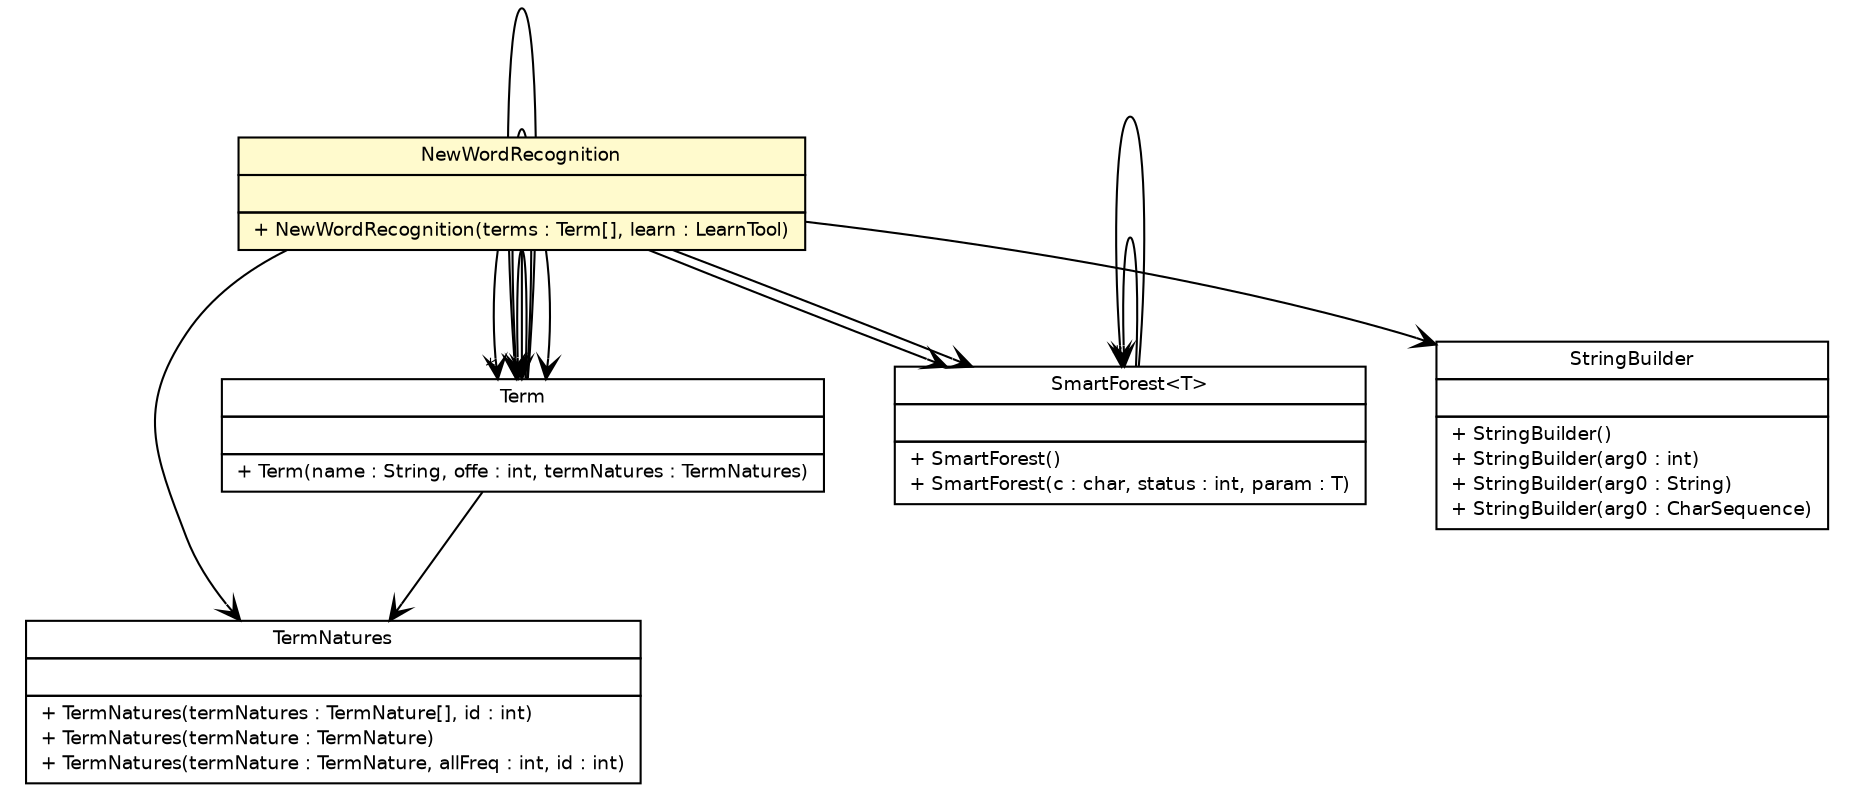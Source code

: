 #!/usr/local/bin/dot
#
# Class diagram 
# Generated by UmlGraph version 4.6 (http://www.spinellis.gr/sw/umlgraph)
#

digraph G {
	edge [fontname="Helvetica",fontsize=10,labelfontname="Helvetica",labelfontsize=10];
	node [fontname="Helvetica",fontsize=10,shape=plaintext];
	// org.soul.domain.TermNatures
	c10065 [label=<<table border="0" cellborder="1" cellspacing="0" cellpadding="2" port="p" href="../domain/TermNatures.html">
		<tr><td><table border="0" cellspacing="0" cellpadding="1">
			<tr><td> TermNatures </td></tr>
		</table></td></tr>
		<tr><td><table border="0" cellspacing="0" cellpadding="1">
			<tr><td align="left">  </td></tr>
		</table></td></tr>
		<tr><td><table border="0" cellspacing="0" cellpadding="1">
			<tr><td align="left"> + TermNatures(termNatures : TermNature[], id : int) </td></tr>
			<tr><td align="left"> + TermNatures(termNature : TermNature) </td></tr>
			<tr><td align="left"> + TermNatures(termNature : TermNature, allFreq : int, id : int) </td></tr>
		</table></td></tr>
		</table>>, fontname="Helvetica", fontcolor="black", fontsize=9.0];
	// org.soul.domain.Term
	c10066 [label=<<table border="0" cellborder="1" cellspacing="0" cellpadding="2" port="p" href="../domain/Term.html">
		<tr><td><table border="0" cellspacing="0" cellpadding="1">
			<tr><td> Term </td></tr>
		</table></td></tr>
		<tr><td><table border="0" cellspacing="0" cellpadding="1">
			<tr><td align="left">  </td></tr>
		</table></td></tr>
		<tr><td><table border="0" cellspacing="0" cellpadding="1">
			<tr><td align="left"> + Term(name : String, offe : int, termNatures : TermNatures) </td></tr>
		</table></td></tr>
		</table>>, fontname="Helvetica", fontcolor="black", fontsize=9.0];
	// org.soul.treeSplit.SmartForest<T>
	c10073 [label=<<table border="0" cellborder="1" cellspacing="0" cellpadding="2" port="p" href="../treeSplit/SmartForest.html">
		<tr><td><table border="0" cellspacing="0" cellpadding="1">
			<tr><td> SmartForest&lt;T&gt; </td></tr>
		</table></td></tr>
		<tr><td><table border="0" cellspacing="0" cellpadding="1">
			<tr><td align="left">  </td></tr>
		</table></td></tr>
		<tr><td><table border="0" cellspacing="0" cellpadding="1">
			<tr><td align="left"> + SmartForest() </td></tr>
			<tr><td align="left"> + SmartForest(c : char, status : int, param : T) </td></tr>
		</table></td></tr>
		</table>>, fontname="Helvetica", fontcolor="black", fontsize=9.0];
	// org.soul.recognition.NewWordRecognition
	c10101 [label=<<table border="0" cellborder="1" cellspacing="0" cellpadding="2" port="p" bgcolor="lemonChiffon" href="./NewWordRecognition.html">
		<tr><td><table border="0" cellspacing="0" cellpadding="1">
			<tr><td> NewWordRecognition </td></tr>
		</table></td></tr>
		<tr><td><table border="0" cellspacing="0" cellpadding="1">
			<tr><td align="left">  </td></tr>
		</table></td></tr>
		<tr><td><table border="0" cellspacing="0" cellpadding="1">
			<tr><td align="left"> + NewWordRecognition(terms : Term[], learn : LearnTool) </td></tr>
		</table></td></tr>
		</table>>, fontname="Helvetica", fontcolor="black", fontsize=9.0];
	// org.soul.domain.Term NAVASSOC org.soul.domain.TermNatures
	c10066:p -> c10065:p [taillabel="", label="", headlabel="", fontname="Helvetica", fontcolor="black", fontsize=10.0, color="black", arrowhead=open];
	// org.soul.domain.Term NAVASSOC org.soul.domain.Term
	c10066:p -> c10066:p [taillabel="", label="", headlabel="", fontname="Helvetica", fontcolor="black", fontsize=10.0, color="black", arrowhead=open];
	// org.soul.domain.Term NAVASSOC org.soul.domain.Term
	c10066:p -> c10066:p [taillabel="", label="", headlabel="", fontname="Helvetica", fontcolor="black", fontsize=10.0, color="black", arrowhead=open];
	// org.soul.domain.Term NAVASSOC org.soul.domain.Term
	c10066:p -> c10066:p [taillabel="", label="", headlabel="", fontname="Helvetica", fontcolor="black", fontsize=10.0, color="black", arrowhead=open];
	// org.soul.treeSplit.SmartForest<T> NAVASSOC org.soul.treeSplit.SmartForest<T>
	c10073:p -> c10073:p [taillabel="", label="", headlabel="*", fontname="Helvetica", fontcolor="black", fontsize=10.0, color="black", arrowhead=open];
	// org.soul.treeSplit.SmartForest<T> NAVASSOC org.soul.treeSplit.SmartForest<T>
	c10073:p -> c10073:p [taillabel="", label="", headlabel="", fontname="Helvetica", fontcolor="black", fontsize=10.0, color="black", arrowhead=open];
	// org.soul.recognition.NewWordRecognition NAVASSOC org.soul.domain.Term
	c10101:p -> c10066:p [taillabel="", label="", headlabel="*", fontname="Helvetica", fontcolor="black", fontsize=10.0, color="black", arrowhead=open];
	// org.soul.recognition.NewWordRecognition NAVASSOC java.lang.StringBuilder
	c10101:p -> c10103:p [taillabel="", label="", headlabel="", fontname="Helvetica", fontcolor="black", fontsize=10.0, color="black", arrowhead=open];
	// org.soul.recognition.NewWordRecognition NAVASSOC org.soul.treeSplit.SmartForest<T>
	c10101:p -> c10073:p [taillabel="", label="", headlabel="", fontname="Helvetica", fontcolor="black", fontsize=10.0, color="black", arrowhead=open];
	// org.soul.recognition.NewWordRecognition NAVASSOC org.soul.treeSplit.SmartForest<T>
	c10101:p -> c10073:p [taillabel="", label="", headlabel="", fontname="Helvetica", fontcolor="black", fontsize=10.0, color="black", arrowhead=open];
	// org.soul.recognition.NewWordRecognition NAVASSOC org.soul.domain.TermNatures
	c10101:p -> c10065:p [taillabel="", label="", headlabel="", fontname="Helvetica", fontcolor="black", fontsize=10.0, color="black", arrowhead=open];
	// org.soul.recognition.NewWordRecognition NAVASSOC org.soul.domain.Term
	c10101:p -> c10066:p [taillabel="", label="", headlabel="", fontname="Helvetica", fontcolor="black", fontsize=10.0, color="black", arrowhead=open];
	// org.soul.recognition.NewWordRecognition NAVASSOC org.soul.domain.Term
	c10101:p -> c10066:p [taillabel="", label="", headlabel="", fontname="Helvetica", fontcolor="black", fontsize=10.0, color="black", arrowhead=open];
	// java.lang.StringBuilder
	c10103 [label=<<table border="0" cellborder="1" cellspacing="0" cellpadding="2" port="p" href="http://java.sun.com/j2se/1.4.2/docs/api/java/lang/StringBuilder.html">
		<tr><td><table border="0" cellspacing="0" cellpadding="1">
			<tr><td> StringBuilder </td></tr>
		</table></td></tr>
		<tr><td><table border="0" cellspacing="0" cellpadding="1">
			<tr><td align="left">  </td></tr>
		</table></td></tr>
		<tr><td><table border="0" cellspacing="0" cellpadding="1">
			<tr><td align="left"> + StringBuilder() </td></tr>
			<tr><td align="left"> + StringBuilder(arg0 : int) </td></tr>
			<tr><td align="left"> + StringBuilder(arg0 : String) </td></tr>
			<tr><td align="left"> + StringBuilder(arg0 : CharSequence) </td></tr>
		</table></td></tr>
		</table>>, fontname="Helvetica", fontcolor="black", fontsize=9.0];
}

